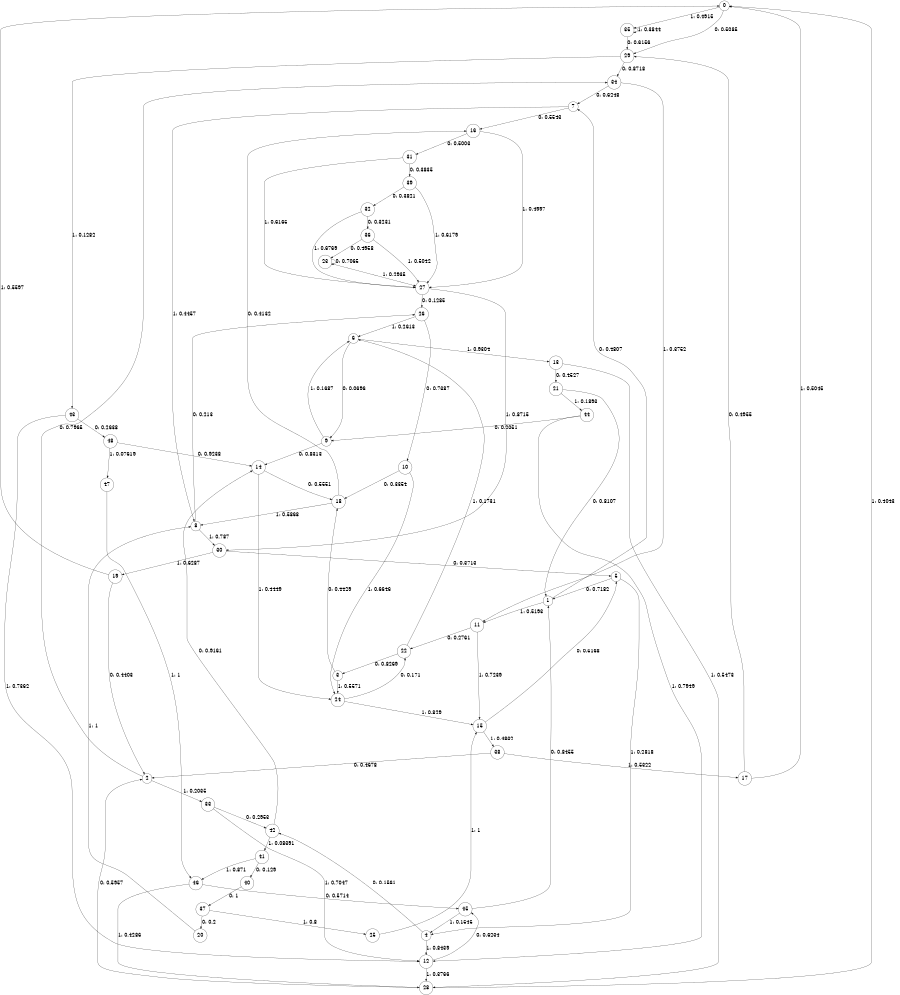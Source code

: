 digraph "ch21faceL9" {
size = "6,8.5";
ratio = "fill";
node [shape = circle];
node [fontsize = 24];
edge [fontsize = 24];
0 -> 29 [label = "0: 0.5085   "];
0 -> 35 [label = "1: 0.4915   "];
1 -> 7 [label = "0: 0.4807   "];
1 -> 11 [label = "1: 0.5193   "];
2 -> 34 [label = "0: 0.7965   "];
2 -> 33 [label = "1: 0.2035   "];
3 -> 18 [label = "0: 0.4429   "];
3 -> 24 [label = "1: 0.5571   "];
4 -> 42 [label = "0: 0.1561   "];
4 -> 12 [label = "1: 0.8439   "];
5 -> 1 [label = "0: 0.7182   "];
5 -> 4 [label = "1: 0.2818   "];
6 -> 9 [label = "0: 0.0696   "];
6 -> 13 [label = "1: 0.9304   "];
7 -> 16 [label = "0: 0.5543   "];
7 -> 8 [label = "1: 0.4457   "];
8 -> 26 [label = "0: 0.213    "];
8 -> 30 [label = "1: 0.787    "];
9 -> 14 [label = "0: 0.8313   "];
9 -> 6 [label = "1: 0.1687   "];
10 -> 18 [label = "0: 0.3354   "];
10 -> 24 [label = "1: 0.6646   "];
11 -> 22 [label = "0: 0.2761   "];
11 -> 15 [label = "1: 0.7239   "];
12 -> 45 [label = "0: 0.6234   "];
12 -> 28 [label = "1: 0.3766   "];
13 -> 21 [label = "0: 0.4527   "];
13 -> 28 [label = "1: 0.5473   "];
14 -> 18 [label = "0: 0.5551   "];
14 -> 24 [label = "1: 0.4449   "];
15 -> 5 [label = "0: 0.5168   "];
15 -> 38 [label = "1: 0.4832   "];
16 -> 31 [label = "0: 0.5003   "];
16 -> 27 [label = "1: 0.4997   "];
17 -> 29 [label = "0: 0.4955   "];
17 -> 0 [label = "1: 0.5045   "];
18 -> 16 [label = "0: 0.4132   "];
18 -> 8 [label = "1: 0.5868   "];
19 -> 2 [label = "0: 0.4403   "];
19 -> 0 [label = "1: 0.5597   "];
20 -> 8 [label = "1: 1        "];
21 -> 1 [label = "0: 0.8107   "];
21 -> 44 [label = "1: 0.1893   "];
22 -> 3 [label = "0: 0.8269   "];
22 -> 6 [label = "1: 0.1731   "];
23 -> 23 [label = "0: 0.7065   "];
23 -> 27 [label = "1: 0.2935   "];
24 -> 22 [label = "0: 0.171    "];
24 -> 15 [label = "1: 0.829    "];
25 -> 15 [label = "1: 1        "];
26 -> 10 [label = "0: 0.7387   "];
26 -> 6 [label = "1: 0.2613   "];
27 -> 26 [label = "0: 0.1285   "];
27 -> 30 [label = "1: 0.8715   "];
28 -> 2 [label = "0: 0.5957   "];
28 -> 0 [label = "1: 0.4043   "];
29 -> 34 [label = "0: 0.8718   "];
29 -> 43 [label = "1: 0.1282   "];
30 -> 5 [label = "0: 0.3713   "];
30 -> 19 [label = "1: 0.6287   "];
31 -> 39 [label = "0: 0.3835   "];
31 -> 27 [label = "1: 0.6165   "];
32 -> 36 [label = "0: 0.3231   "];
32 -> 27 [label = "1: 0.6769   "];
33 -> 42 [label = "0: 0.2953   "];
33 -> 12 [label = "1: 0.7047   "];
34 -> 7 [label = "0: 0.6248   "];
34 -> 11 [label = "1: 0.3752   "];
35 -> 29 [label = "0: 0.6156   "];
35 -> 35 [label = "1: 0.3844   "];
36 -> 23 [label = "0: 0.4958   "];
36 -> 27 [label = "1: 0.5042   "];
37 -> 20 [label = "0: 0.2      "];
37 -> 25 [label = "1: 0.8      "];
38 -> 2 [label = "0: 0.4678   "];
38 -> 17 [label = "1: 0.5322   "];
39 -> 32 [label = "0: 0.3821   "];
39 -> 27 [label = "1: 0.6179   "];
40 -> 37 [label = "0: 1        "];
41 -> 40 [label = "0: 0.129    "];
41 -> 46 [label = "1: 0.871    "];
42 -> 14 [label = "0: 0.9161   "];
42 -> 41 [label = "1: 0.08391  "];
43 -> 48 [label = "0: 0.2638   "];
43 -> 12 [label = "1: 0.7362   "];
44 -> 9 [label = "0: 0.2051   "];
44 -> 12 [label = "1: 0.7949   "];
45 -> 1 [label = "0: 0.8455   "];
45 -> 4 [label = "1: 0.1545   "];
46 -> 45 [label = "0: 0.5714   "];
46 -> 28 [label = "1: 0.4286   "];
47 -> 46 [label = "1: 1        "];
48 -> 14 [label = "0: 0.9238   "];
48 -> 47 [label = "1: 0.07619  "];
}